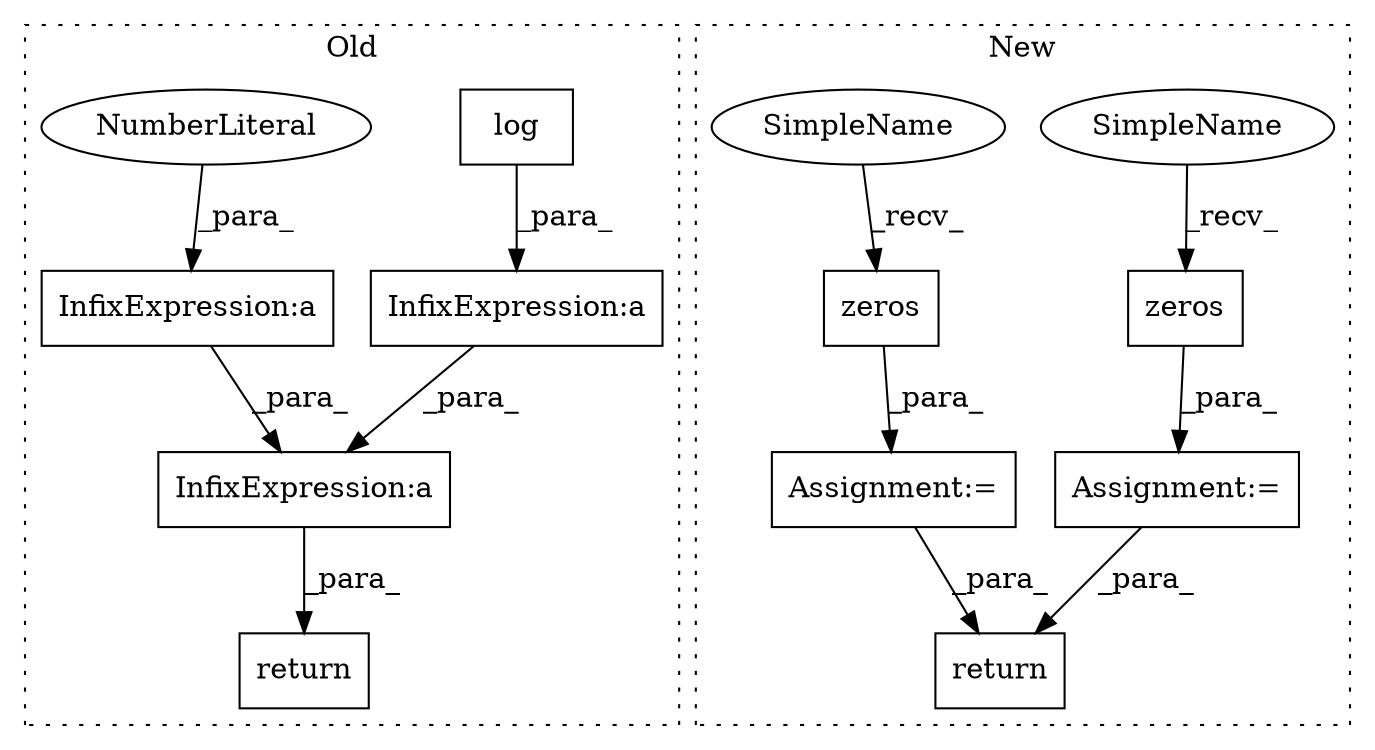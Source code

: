 digraph G {
subgraph cluster0 {
1 [label="log" a="32" s="936,950" l="4,1" shape="box"];
3 [label="return" a="41" s="905" l="7" shape="box"];
5 [label="InfixExpression:a" a="27" s="953" l="3" shape="box"];
6 [label="InfixExpression:a" a="27" s="927" l="3" shape="box"];
7 [label="InfixExpression:a" a="27" s="980" l="3" shape="box"];
8 [label="NumberLiteral" a="34" s="977" l="3" shape="ellipse"];
label = "Old";
style="dotted";
}
subgraph cluster1 {
2 [label="return" a="41" s="1151" l="7" shape="box"];
4 [label="Assignment:=" a="7" s="988" l="1" shape="box"];
9 [label="Assignment:=" a="7" s="959" l="1" shape="box"];
10 [label="zeros" a="32" s="995,1008" l="6,1" shape="box"];
11 [label="zeros" a="32" s="966,979" l="6,1" shape="box"];
12 [label="SimpleName" a="42" s="989" l="5" shape="ellipse"];
13 [label="SimpleName" a="42" s="960" l="5" shape="ellipse"];
label = "New";
style="dotted";
}
1 -> 6 [label="_para_"];
4 -> 2 [label="_para_"];
5 -> 3 [label="_para_"];
6 -> 5 [label="_para_"];
7 -> 5 [label="_para_"];
8 -> 7 [label="_para_"];
9 -> 2 [label="_para_"];
10 -> 4 [label="_para_"];
11 -> 9 [label="_para_"];
12 -> 10 [label="_recv_"];
13 -> 11 [label="_recv_"];
}